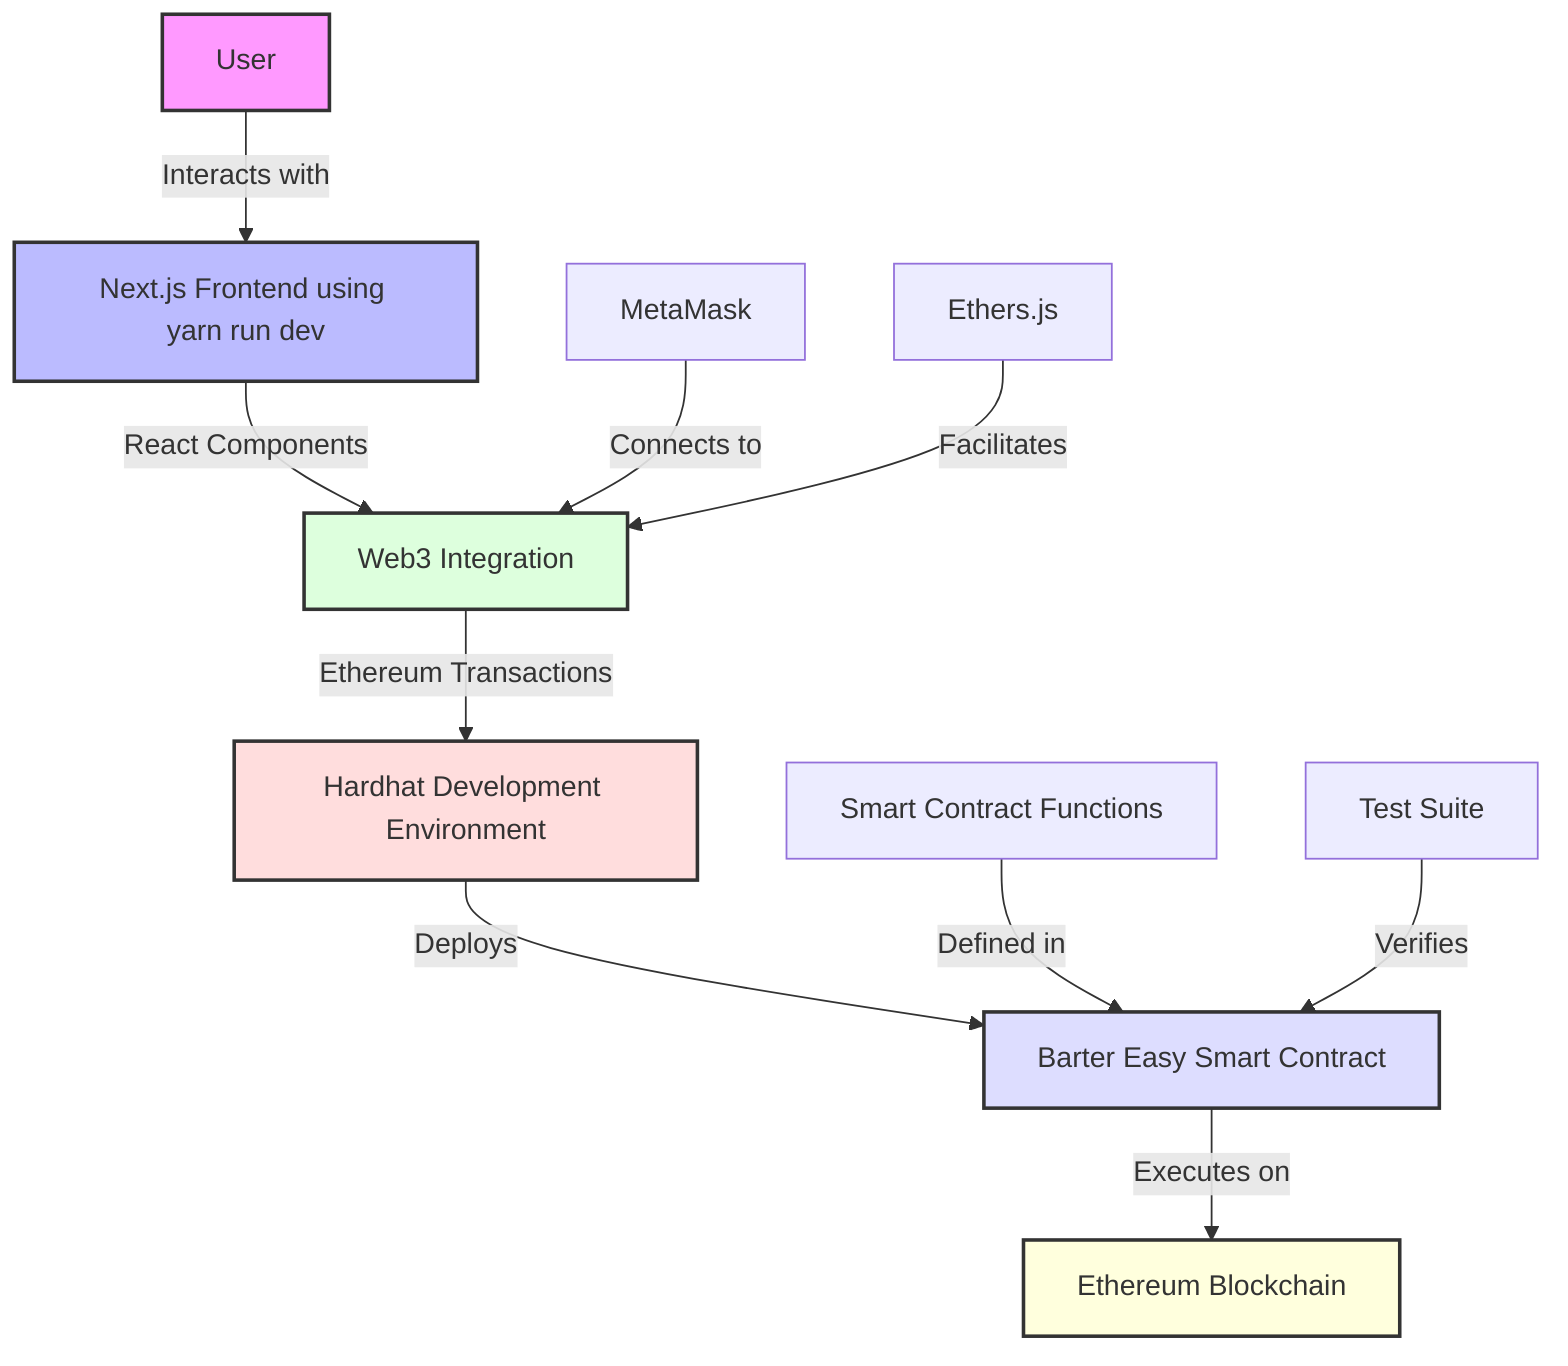 graph TD
    A[User] -->|Interacts with| B[Next.js Frontend using yarn run dev]
    B -->|React Components| C[Web3 Integration]
    C -->|Ethereum Transactions| D[Hardhat Development Environment]
    D -->|Deploys| E[Barter Easy Smart Contract]
    E -->|Executes on| F[Ethereum Blockchain]
    
    G[Smart Contract Functions] -->|Defined in| E
    H[Test Suite] -->|Verifies| E
    
    I[MetaMask] -->|Connects to| C
    J[Ethers.js] -->|Facilitates| C

    style A fill:#f9f,stroke:#333,stroke-width:2px
    style B fill:#bbf,stroke:#333,stroke-width:2px
    style C fill:#dfd,stroke:#333,stroke-width:2px
    style D fill:#fdd,stroke:#333,stroke-width:2px
    style E fill:#ddf,stroke:#333,stroke-width:2px
    style F fill:#ffd,stroke:#333,stroke-width:2px